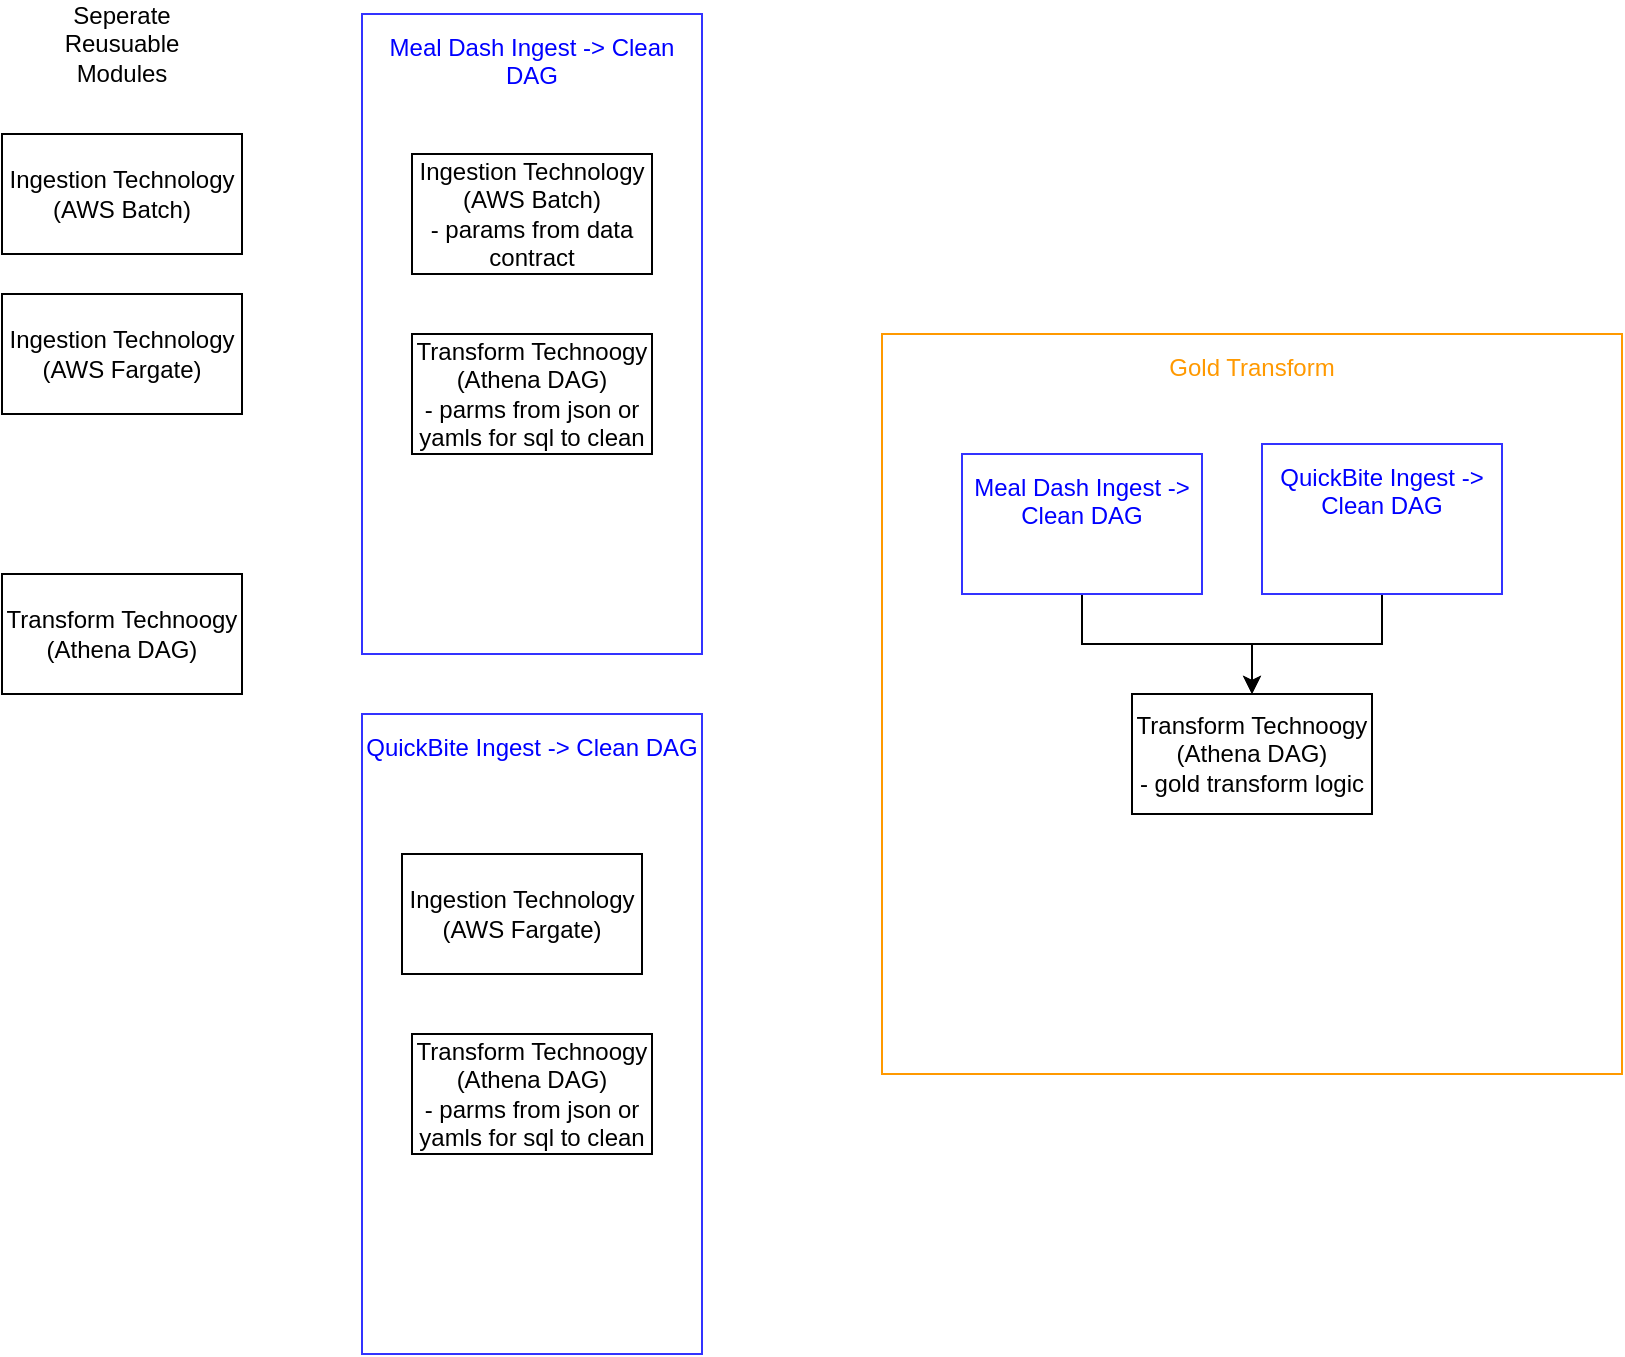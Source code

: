 <mxfile version="28.2.8">
  <diagram name="Page-1" id="EKzYkAsjs5zhhNh1B5Qw">
    <mxGraphModel dx="2066" dy="1201" grid="1" gridSize="10" guides="1" tooltips="1" connect="1" arrows="1" fold="1" page="1" pageScale="1" pageWidth="850" pageHeight="1100" math="0" shadow="0">
      <root>
        <mxCell id="0" />
        <mxCell id="1" parent="0" />
        <mxCell id="G9xsp5ggBdmzGQKobxpk-7" value="&lt;font style=&quot;color: rgb(0, 0, 255);&quot;&gt;Meal Dash Ingest -&amp;gt; Clean DAG&lt;/font&gt;" style="outlineConnect=0;gradientColor=none;html=1;whiteSpace=wrap;fontSize=12;fontStyle=0;strokeColor=#3333FF;fillColor=none;verticalAlign=top;align=center;fontColor=#FF9900;dashed=0;spacingTop=3;" vertex="1" parent="1">
          <mxGeometry x="270" y="60" width="170" height="320" as="geometry" />
        </mxCell>
        <mxCell id="G9xsp5ggBdmzGQKobxpk-1" value="Ingestion Technology&lt;div&gt;(AWS Batch)&lt;/div&gt;" style="rounded=0;whiteSpace=wrap;html=1;" vertex="1" parent="1">
          <mxGeometry x="90" y="120" width="120" height="60" as="geometry" />
        </mxCell>
        <mxCell id="G9xsp5ggBdmzGQKobxpk-2" value="Transform Technoogy&lt;div&gt;(Athena DAG)&lt;/div&gt;" style="rounded=0;whiteSpace=wrap;html=1;" vertex="1" parent="1">
          <mxGeometry x="90" y="340" width="120" height="60" as="geometry" />
        </mxCell>
        <mxCell id="G9xsp5ggBdmzGQKobxpk-4" value="Seperate Reusuable Modules" style="text;html=1;whiteSpace=wrap;strokeColor=none;fillColor=none;align=center;verticalAlign=middle;rounded=0;" vertex="1" parent="1">
          <mxGeometry x="120" y="60" width="60" height="30" as="geometry" />
        </mxCell>
        <mxCell id="G9xsp5ggBdmzGQKobxpk-8" value="Ingestion Technology&lt;div&gt;(AWS Batch)&lt;/div&gt;&lt;div&gt;- params from data contract&lt;/div&gt;" style="rounded=0;whiteSpace=wrap;html=1;" vertex="1" parent="1">
          <mxGeometry x="295" y="130" width="120" height="60" as="geometry" />
        </mxCell>
        <mxCell id="G9xsp5ggBdmzGQKobxpk-9" value="Transform Technoogy&lt;div&gt;(Athena DAG)&lt;/div&gt;&lt;div&gt;- parms from json or yamls for sql to clean&lt;/div&gt;" style="rounded=0;whiteSpace=wrap;html=1;" vertex="1" parent="1">
          <mxGeometry x="295" y="220" width="120" height="60" as="geometry" />
        </mxCell>
        <mxCell id="G9xsp5ggBdmzGQKobxpk-10" value="&lt;font style=&quot;color: rgb(0, 0, 255);&quot;&gt;QuickBite Ingest -&amp;gt; Clean DAG&lt;/font&gt;" style="outlineConnect=0;gradientColor=none;html=1;whiteSpace=wrap;fontSize=12;fontStyle=0;strokeColor=#3333FF;fillColor=none;verticalAlign=top;align=center;fontColor=#FF9900;dashed=0;spacingTop=3;" vertex="1" parent="1">
          <mxGeometry x="270" y="410" width="170" height="320" as="geometry" />
        </mxCell>
        <mxCell id="G9xsp5ggBdmzGQKobxpk-12" value="Transform Technoogy&lt;div&gt;(Athena DAG)&lt;/div&gt;&lt;div&gt;- parms from json or yamls for sql to clean&lt;/div&gt;" style="rounded=0;whiteSpace=wrap;html=1;" vertex="1" parent="1">
          <mxGeometry x="295" y="570" width="120" height="60" as="geometry" />
        </mxCell>
        <mxCell id="G9xsp5ggBdmzGQKobxpk-16" value="Ingestion Technology&lt;div&gt;(AWS Fargate)&lt;/div&gt;" style="rounded=0;whiteSpace=wrap;html=1;" vertex="1" parent="1">
          <mxGeometry x="90" y="200" width="120" height="60" as="geometry" />
        </mxCell>
        <mxCell id="G9xsp5ggBdmzGQKobxpk-17" value="Ingestion Technology&lt;div&gt;(AWS Fargate)&lt;/div&gt;" style="rounded=0;whiteSpace=wrap;html=1;" vertex="1" parent="1">
          <mxGeometry x="290" y="480" width="120" height="60" as="geometry" />
        </mxCell>
        <mxCell id="G9xsp5ggBdmzGQKobxpk-18" value="Gold Transform" style="outlineConnect=0;gradientColor=none;html=1;whiteSpace=wrap;fontSize=12;fontStyle=0;strokeColor=#FF9900;fillColor=none;verticalAlign=top;align=center;fontColor=#FF9900;dashed=0;spacingTop=3;" vertex="1" parent="1">
          <mxGeometry x="530" y="220" width="370" height="370" as="geometry" />
        </mxCell>
        <mxCell id="G9xsp5ggBdmzGQKobxpk-23" style="edgeStyle=orthogonalEdgeStyle;rounded=0;orthogonalLoop=1;jettySize=auto;html=1;" edge="1" parent="1" source="G9xsp5ggBdmzGQKobxpk-19" target="G9xsp5ggBdmzGQKobxpk-22">
          <mxGeometry relative="1" as="geometry" />
        </mxCell>
        <mxCell id="G9xsp5ggBdmzGQKobxpk-19" value="&lt;font style=&quot;color: rgb(0, 0, 255);&quot;&gt;Meal Dash Ingest -&amp;gt; Clean DAG&lt;/font&gt;" style="outlineConnect=0;gradientColor=none;html=1;whiteSpace=wrap;fontSize=12;fontStyle=0;strokeColor=#3333FF;fillColor=none;verticalAlign=top;align=center;fontColor=#FF9900;dashed=0;spacingTop=3;" vertex="1" parent="1">
          <mxGeometry x="570" y="280" width="120" height="70" as="geometry" />
        </mxCell>
        <mxCell id="G9xsp5ggBdmzGQKobxpk-24" style="edgeStyle=orthogonalEdgeStyle;rounded=0;orthogonalLoop=1;jettySize=auto;html=1;" edge="1" parent="1" source="G9xsp5ggBdmzGQKobxpk-20" target="G9xsp5ggBdmzGQKobxpk-22">
          <mxGeometry relative="1" as="geometry" />
        </mxCell>
        <mxCell id="G9xsp5ggBdmzGQKobxpk-20" value="&lt;font style=&quot;color: rgb(0, 0, 255);&quot;&gt;QuickBite Ingest -&amp;gt; Clean DAG&lt;/font&gt;" style="outlineConnect=0;gradientColor=none;html=1;whiteSpace=wrap;fontSize=12;fontStyle=0;strokeColor=#3333FF;fillColor=none;verticalAlign=top;align=center;fontColor=#FF9900;dashed=0;spacingTop=3;" vertex="1" parent="1">
          <mxGeometry x="720" y="275" width="120" height="75" as="geometry" />
        </mxCell>
        <mxCell id="G9xsp5ggBdmzGQKobxpk-22" value="Transform Technoogy&lt;div&gt;(Athena DAG)&lt;/div&gt;&lt;div&gt;- gold transform logic&lt;/div&gt;" style="rounded=0;whiteSpace=wrap;html=1;" vertex="1" parent="1">
          <mxGeometry x="655" y="400" width="120" height="60" as="geometry" />
        </mxCell>
      </root>
    </mxGraphModel>
  </diagram>
</mxfile>
